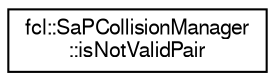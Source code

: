 digraph "Graphical Class Hierarchy"
{
  edge [fontname="FreeSans",fontsize="10",labelfontname="FreeSans",labelfontsize="10"];
  node [fontname="FreeSans",fontsize="10",shape=record];
  rankdir="LR";
  Node1 [label="fcl::SaPCollisionManager\l::isNotValidPair",height=0.2,width=0.4,color="black", fillcolor="white", style="filled",URL="$a00078.html",tooltip="Functor to help remove collision pairs no longer valid (i.e., should be culled away) ..."];
}
